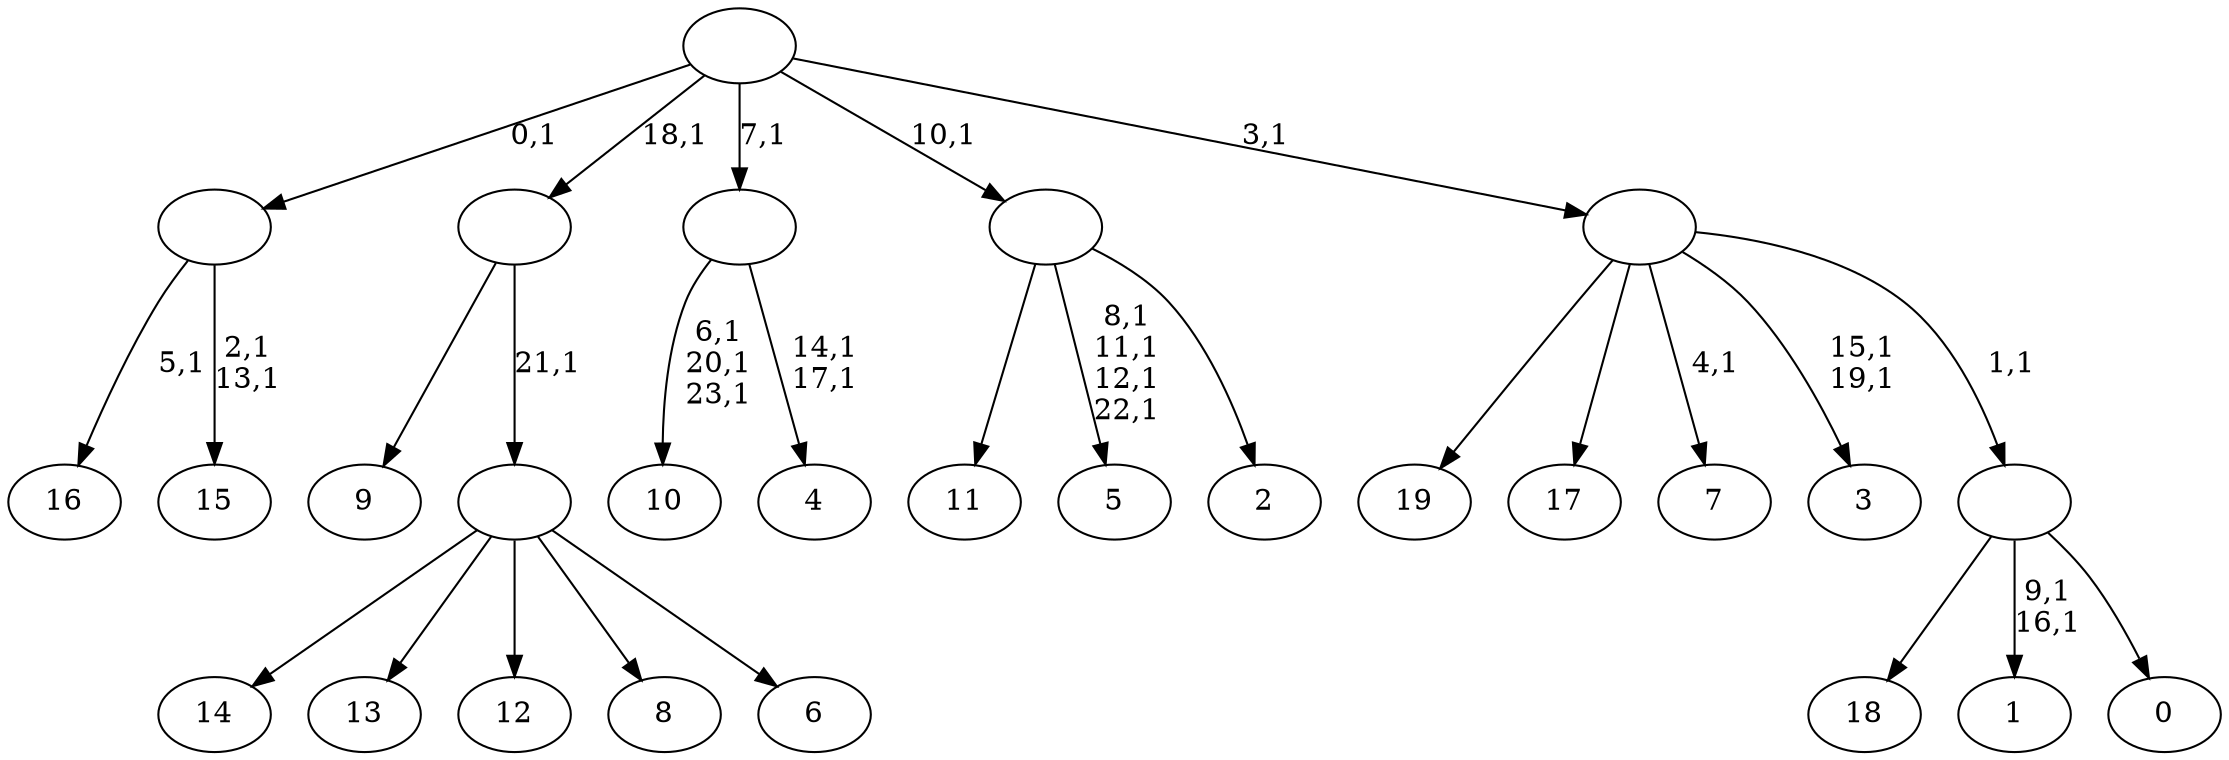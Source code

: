 digraph T {
	44 [label="19"]
	43 [label="18"]
	42 [label="17"]
	41 [label="16"]
	39 [label="15"]
	36 [label=""]
	35 [label="14"]
	34 [label="13"]
	33 [label="12"]
	32 [label="11"]
	31 [label="10"]
	27 [label="9"]
	26 [label="8"]
	25 [label="7"]
	23 [label="6"]
	22 [label=""]
	21 [label=""]
	20 [label="5"]
	15 [label="4"]
	12 [label=""]
	11 [label="3"]
	8 [label="2"]
	7 [label=""]
	6 [label="1"]
	3 [label="0"]
	2 [label=""]
	1 [label=""]
	0 [label=""]
	36 -> 39 [label="2,1\n13,1"]
	36 -> 41 [label="5,1"]
	22 -> 35 [label=""]
	22 -> 34 [label=""]
	22 -> 33 [label=""]
	22 -> 26 [label=""]
	22 -> 23 [label=""]
	21 -> 27 [label=""]
	21 -> 22 [label="21,1"]
	12 -> 15 [label="14,1\n17,1"]
	12 -> 31 [label="6,1\n20,1\n23,1"]
	7 -> 20 [label="8,1\n11,1\n12,1\n22,1"]
	7 -> 32 [label=""]
	7 -> 8 [label=""]
	2 -> 6 [label="9,1\n16,1"]
	2 -> 43 [label=""]
	2 -> 3 [label=""]
	1 -> 11 [label="15,1\n19,1"]
	1 -> 25 [label="4,1"]
	1 -> 44 [label=""]
	1 -> 42 [label=""]
	1 -> 2 [label="1,1"]
	0 -> 36 [label="0,1"]
	0 -> 21 [label="18,1"]
	0 -> 12 [label="7,1"]
	0 -> 7 [label="10,1"]
	0 -> 1 [label="3,1"]
}
